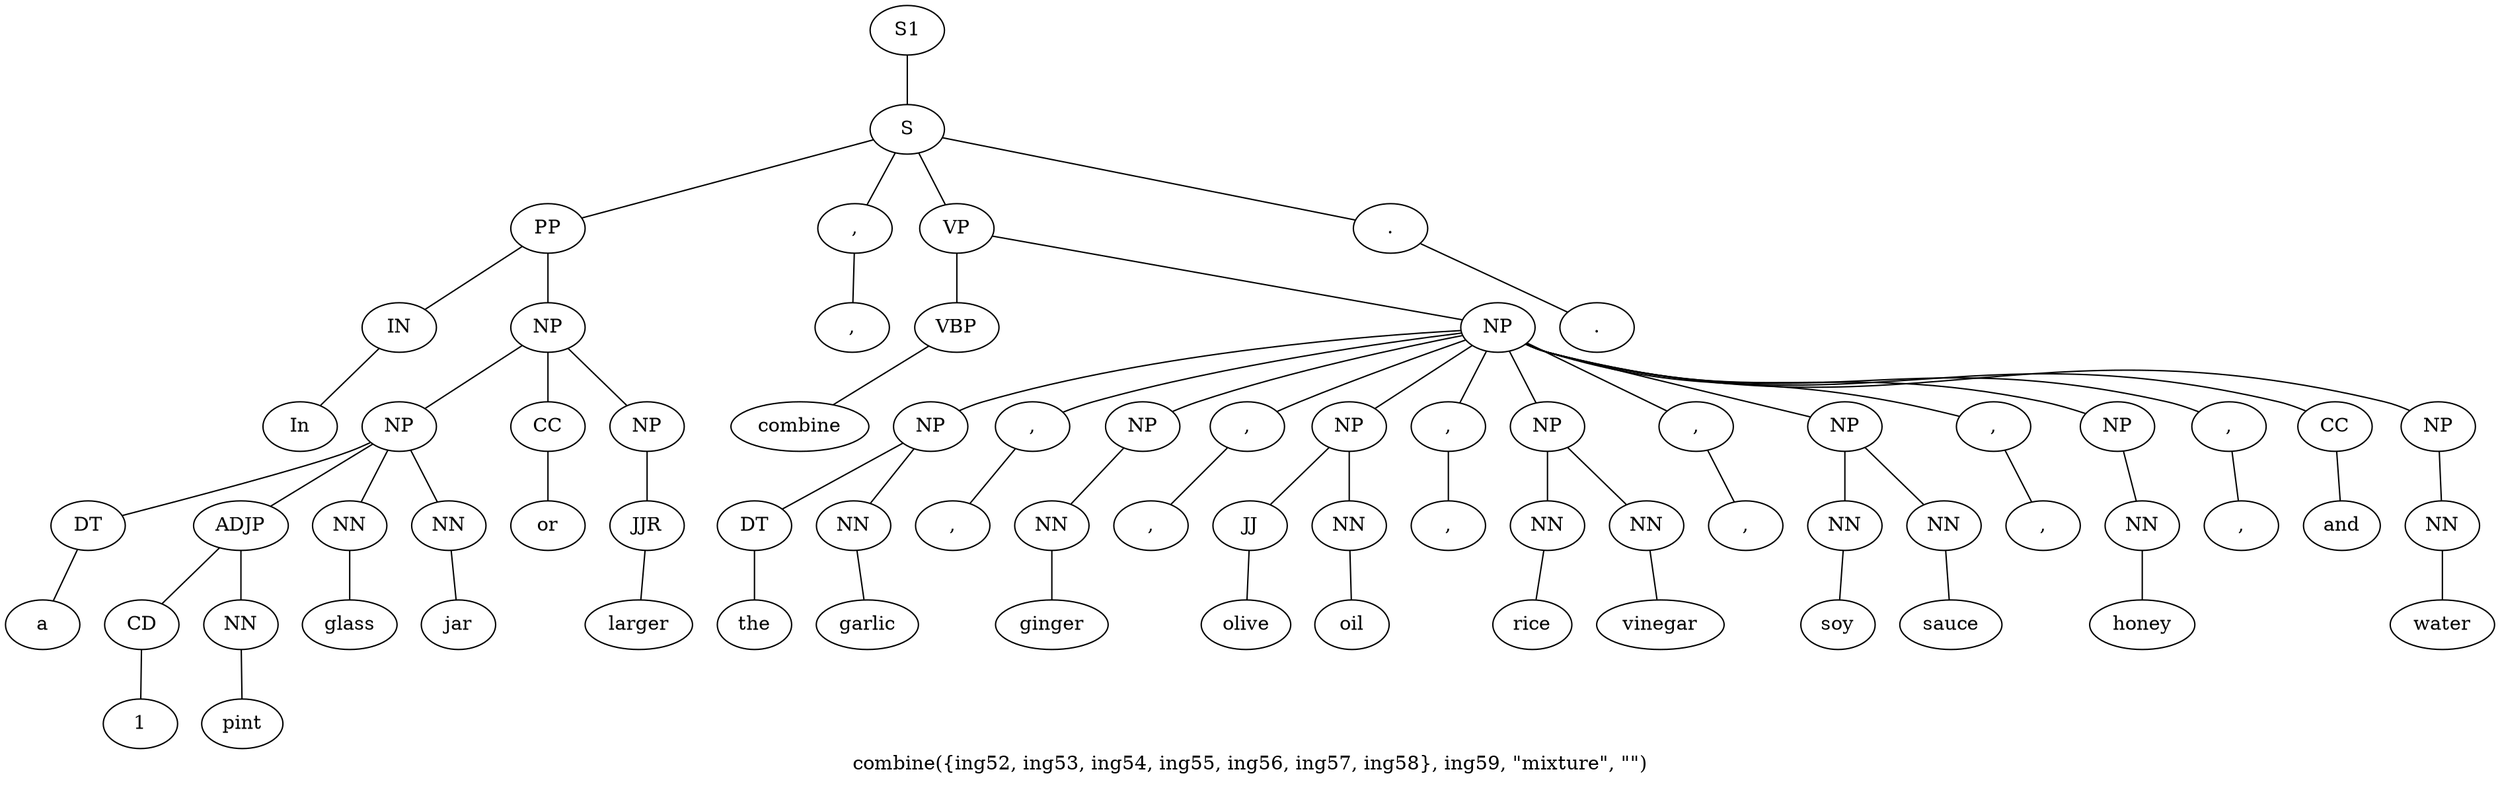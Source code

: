 graph SyntaxGraph {
	label = "combine({ing52, ing53, ing54, ing55, ing56, ing57, ing58}, ing59, \"mixture\", \"\")";
	Node0 [label="S1"];
	Node1 [label="S"];
	Node2 [label="PP"];
	Node3 [label="IN"];
	Node4 [label="In"];
	Node5 [label="NP"];
	Node6 [label="NP"];
	Node7 [label="DT"];
	Node8 [label="a"];
	Node9 [label="ADJP"];
	Node10 [label="CD"];
	Node11 [label="1"];
	Node12 [label="NN"];
	Node13 [label="pint"];
	Node14 [label="NN"];
	Node15 [label="glass"];
	Node16 [label="NN"];
	Node17 [label="jar"];
	Node18 [label="CC"];
	Node19 [label="or"];
	Node20 [label="NP"];
	Node21 [label="JJR"];
	Node22 [label="larger"];
	Node23 [label=","];
	Node24 [label=","];
	Node25 [label="VP"];
	Node26 [label="VBP"];
	Node27 [label="combine"];
	Node28 [label="NP"];
	Node29 [label="NP"];
	Node30 [label="DT"];
	Node31 [label="the"];
	Node32 [label="NN"];
	Node33 [label="garlic"];
	Node34 [label=","];
	Node35 [label=","];
	Node36 [label="NP"];
	Node37 [label="NN"];
	Node38 [label="ginger"];
	Node39 [label=","];
	Node40 [label=","];
	Node41 [label="NP"];
	Node42 [label="JJ"];
	Node43 [label="olive"];
	Node44 [label="NN"];
	Node45 [label="oil"];
	Node46 [label=","];
	Node47 [label=","];
	Node48 [label="NP"];
	Node49 [label="NN"];
	Node50 [label="rice"];
	Node51 [label="NN"];
	Node52 [label="vinegar"];
	Node53 [label=","];
	Node54 [label=","];
	Node55 [label="NP"];
	Node56 [label="NN"];
	Node57 [label="soy"];
	Node58 [label="NN"];
	Node59 [label="sauce"];
	Node60 [label=","];
	Node61 [label=","];
	Node62 [label="NP"];
	Node63 [label="NN"];
	Node64 [label="honey"];
	Node65 [label=","];
	Node66 [label=","];
	Node67 [label="CC"];
	Node68 [label="and"];
	Node69 [label="NP"];
	Node70 [label="NN"];
	Node71 [label="water"];
	Node72 [label="."];
	Node73 [label="."];

	Node0 -- Node1;
	Node1 -- Node2;
	Node1 -- Node23;
	Node1 -- Node25;
	Node1 -- Node72;
	Node2 -- Node3;
	Node2 -- Node5;
	Node3 -- Node4;
	Node5 -- Node6;
	Node5 -- Node18;
	Node5 -- Node20;
	Node6 -- Node7;
	Node6 -- Node9;
	Node6 -- Node14;
	Node6 -- Node16;
	Node7 -- Node8;
	Node9 -- Node10;
	Node9 -- Node12;
	Node10 -- Node11;
	Node12 -- Node13;
	Node14 -- Node15;
	Node16 -- Node17;
	Node18 -- Node19;
	Node20 -- Node21;
	Node21 -- Node22;
	Node23 -- Node24;
	Node25 -- Node26;
	Node25 -- Node28;
	Node26 -- Node27;
	Node28 -- Node29;
	Node28 -- Node34;
	Node28 -- Node36;
	Node28 -- Node39;
	Node28 -- Node41;
	Node28 -- Node46;
	Node28 -- Node48;
	Node28 -- Node53;
	Node28 -- Node55;
	Node28 -- Node60;
	Node28 -- Node62;
	Node28 -- Node65;
	Node28 -- Node67;
	Node28 -- Node69;
	Node29 -- Node30;
	Node29 -- Node32;
	Node30 -- Node31;
	Node32 -- Node33;
	Node34 -- Node35;
	Node36 -- Node37;
	Node37 -- Node38;
	Node39 -- Node40;
	Node41 -- Node42;
	Node41 -- Node44;
	Node42 -- Node43;
	Node44 -- Node45;
	Node46 -- Node47;
	Node48 -- Node49;
	Node48 -- Node51;
	Node49 -- Node50;
	Node51 -- Node52;
	Node53 -- Node54;
	Node55 -- Node56;
	Node55 -- Node58;
	Node56 -- Node57;
	Node58 -- Node59;
	Node60 -- Node61;
	Node62 -- Node63;
	Node63 -- Node64;
	Node65 -- Node66;
	Node67 -- Node68;
	Node69 -- Node70;
	Node70 -- Node71;
	Node72 -- Node73;
}